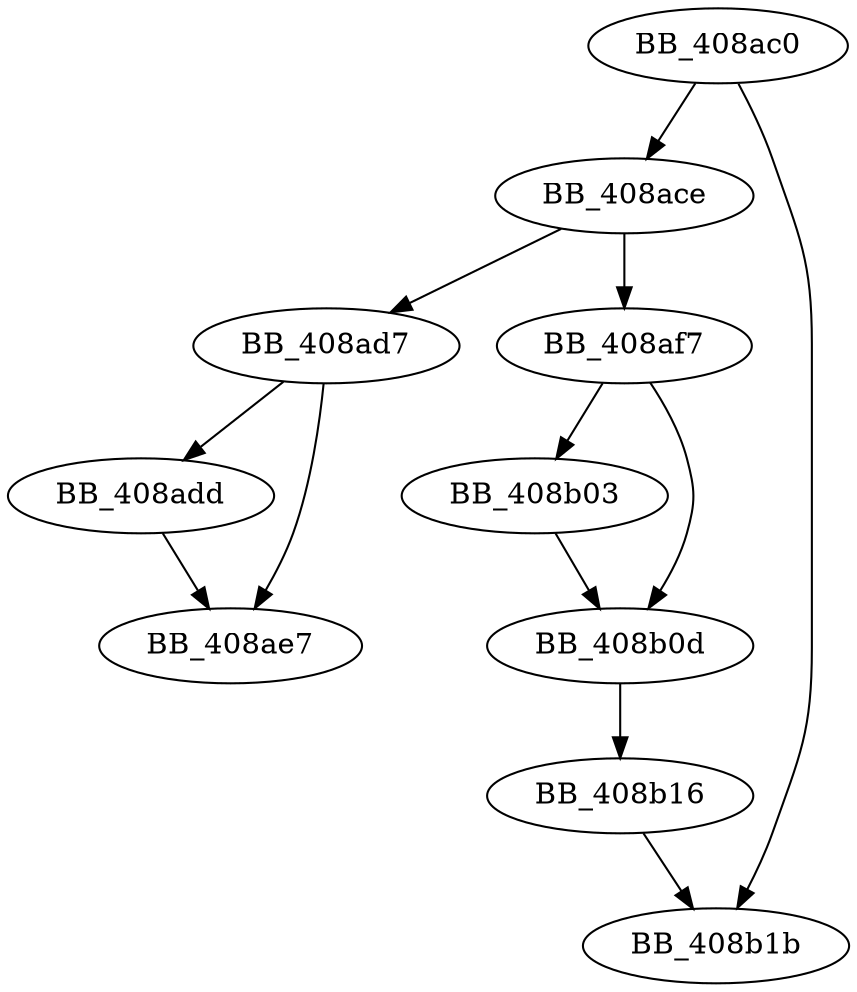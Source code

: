 DiGraph sub_408AC0{
BB_408ac0->BB_408ace
BB_408ac0->BB_408b1b
BB_408ace->BB_408ad7
BB_408ace->BB_408af7
BB_408ad7->BB_408add
BB_408ad7->BB_408ae7
BB_408add->BB_408ae7
BB_408af7->BB_408b03
BB_408af7->BB_408b0d
BB_408b03->BB_408b0d
BB_408b0d->BB_408b16
BB_408b16->BB_408b1b
}
